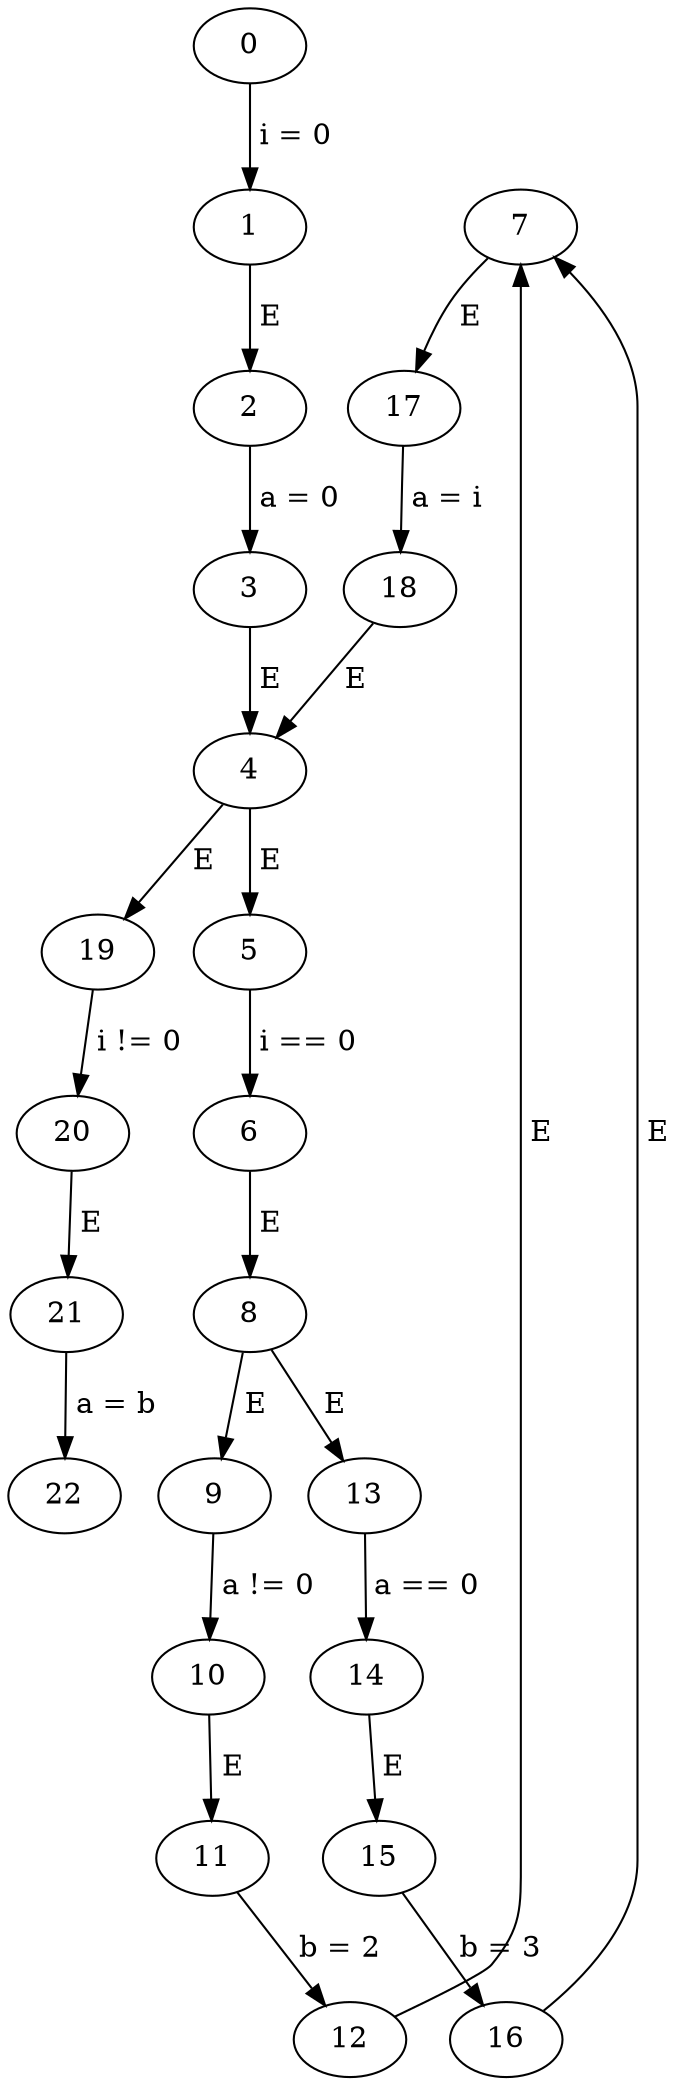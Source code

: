 // while
digraph {
	7 -> 17 [label=" E "]
	1 -> 2 [label=" E "]
	14 -> 15 [label=" E "]
	4 -> 19 [label=" E "]
	2 -> 3 [label=" a = 0 "]
	5 -> 6 [label=" i == 0 "]
	17 -> 18 [label=" a = i "]
	3 -> 4 [label=" E "]
	10 -> 11 [label=" E "]
	9 -> 10 [label=" a != 0 "]
	8 -> 13 [label=" E "]
	6 -> 8 [label=" E "]
	0 -> 1 [label=" i = 0 "]
	4 -> 5 [label=" E "]
	18 -> 4 [label=" E "]
	19 -> 20 [label=" i != 0 "]
	15 -> 16 [label=" b = 3 "]
	11 -> 12 [label=" b = 2 "]
	12 -> 7 [label=" E "]
	16 -> 7 [label=" E "]
	13 -> 14 [label=" a == 0 "]
	21 -> 22 [label=" a = b "]
	8 -> 9 [label=" E "]
	20 -> 21 [label=" E "]
}
